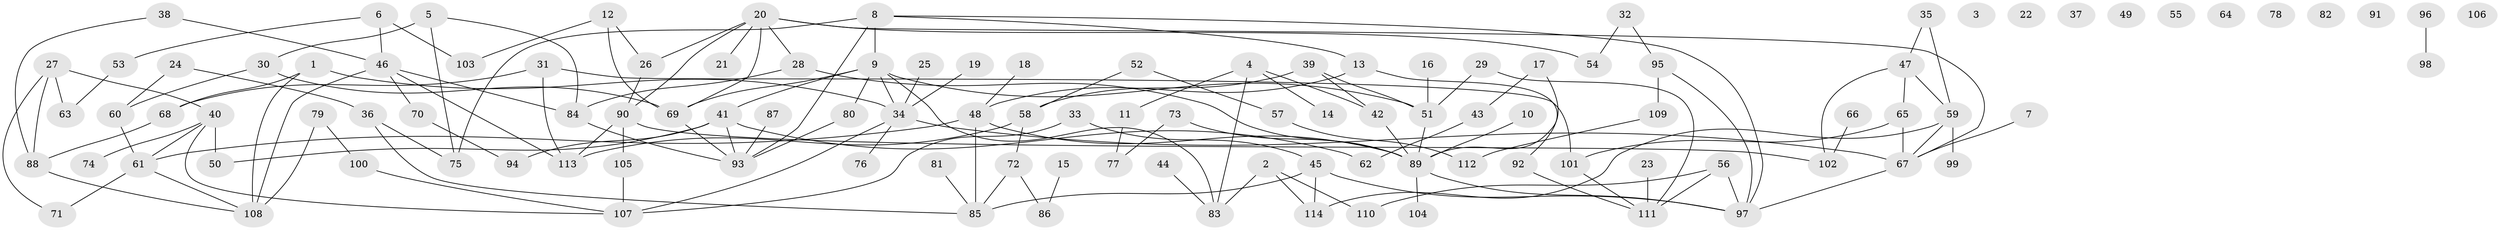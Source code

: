 // coarse degree distribution, {4: 0.0625, 0: 0.1375, 5: 0.0625, 3: 0.1125, 1: 0.2125, 8: 0.025, 9: 0.0125, 6: 0.1125, 2: 0.2375, 11: 0.025}
// Generated by graph-tools (version 1.1) at 2025/41/03/06/25 10:41:19]
// undirected, 114 vertices, 153 edges
graph export_dot {
graph [start="1"]
  node [color=gray90,style=filled];
  1;
  2;
  3;
  4;
  5;
  6;
  7;
  8;
  9;
  10;
  11;
  12;
  13;
  14;
  15;
  16;
  17;
  18;
  19;
  20;
  21;
  22;
  23;
  24;
  25;
  26;
  27;
  28;
  29;
  30;
  31;
  32;
  33;
  34;
  35;
  36;
  37;
  38;
  39;
  40;
  41;
  42;
  43;
  44;
  45;
  46;
  47;
  48;
  49;
  50;
  51;
  52;
  53;
  54;
  55;
  56;
  57;
  58;
  59;
  60;
  61;
  62;
  63;
  64;
  65;
  66;
  67;
  68;
  69;
  70;
  71;
  72;
  73;
  74;
  75;
  76;
  77;
  78;
  79;
  80;
  81;
  82;
  83;
  84;
  85;
  86;
  87;
  88;
  89;
  90;
  91;
  92;
  93;
  94;
  95;
  96;
  97;
  98;
  99;
  100;
  101;
  102;
  103;
  104;
  105;
  106;
  107;
  108;
  109;
  110;
  111;
  112;
  113;
  114;
  1 -- 34;
  1 -- 68;
  1 -- 108;
  2 -- 83;
  2 -- 110;
  2 -- 114;
  4 -- 11;
  4 -- 14;
  4 -- 42;
  4 -- 83;
  5 -- 30;
  5 -- 75;
  5 -- 84;
  6 -- 46;
  6 -- 53;
  6 -- 103;
  7 -- 67;
  8 -- 9;
  8 -- 13;
  8 -- 75;
  8 -- 93;
  8 -- 97;
  9 -- 34;
  9 -- 41;
  9 -- 51;
  9 -- 69;
  9 -- 80;
  9 -- 83;
  10 -- 89;
  11 -- 77;
  12 -- 26;
  12 -- 69;
  12 -- 103;
  13 -- 48;
  13 -- 92;
  15 -- 86;
  16 -- 51;
  17 -- 43;
  17 -- 89;
  18 -- 48;
  19 -- 34;
  20 -- 21;
  20 -- 26;
  20 -- 28;
  20 -- 54;
  20 -- 67;
  20 -- 69;
  20 -- 90;
  23 -- 111;
  24 -- 36;
  24 -- 60;
  25 -- 34;
  26 -- 90;
  27 -- 40;
  27 -- 63;
  27 -- 71;
  27 -- 88;
  28 -- 84;
  28 -- 89;
  29 -- 51;
  29 -- 111;
  30 -- 60;
  30 -- 69;
  31 -- 68;
  31 -- 101;
  31 -- 113;
  32 -- 54;
  32 -- 95;
  33 -- 45;
  33 -- 107;
  34 -- 67;
  34 -- 76;
  34 -- 107;
  35 -- 47;
  35 -- 59;
  36 -- 75;
  36 -- 85;
  38 -- 46;
  38 -- 88;
  39 -- 42;
  39 -- 51;
  39 -- 58;
  40 -- 50;
  40 -- 61;
  40 -- 74;
  40 -- 107;
  41 -- 50;
  41 -- 62;
  41 -- 93;
  41 -- 94;
  42 -- 89;
  43 -- 62;
  44 -- 83;
  45 -- 85;
  45 -- 97;
  45 -- 114;
  46 -- 70;
  46 -- 84;
  46 -- 108;
  46 -- 113;
  47 -- 59;
  47 -- 65;
  47 -- 102;
  48 -- 61;
  48 -- 85;
  48 -- 89;
  51 -- 89;
  52 -- 57;
  52 -- 58;
  53 -- 63;
  56 -- 97;
  56 -- 110;
  56 -- 111;
  57 -- 112;
  58 -- 72;
  58 -- 113;
  59 -- 67;
  59 -- 99;
  59 -- 114;
  60 -- 61;
  61 -- 71;
  61 -- 108;
  65 -- 67;
  65 -- 101;
  66 -- 102;
  67 -- 97;
  68 -- 88;
  69 -- 93;
  70 -- 94;
  72 -- 85;
  72 -- 86;
  73 -- 77;
  73 -- 89;
  79 -- 100;
  79 -- 108;
  80 -- 93;
  81 -- 85;
  84 -- 93;
  87 -- 93;
  88 -- 108;
  89 -- 97;
  89 -- 104;
  90 -- 102;
  90 -- 105;
  90 -- 113;
  92 -- 111;
  95 -- 97;
  95 -- 109;
  96 -- 98;
  100 -- 107;
  101 -- 111;
  105 -- 107;
  109 -- 112;
}
